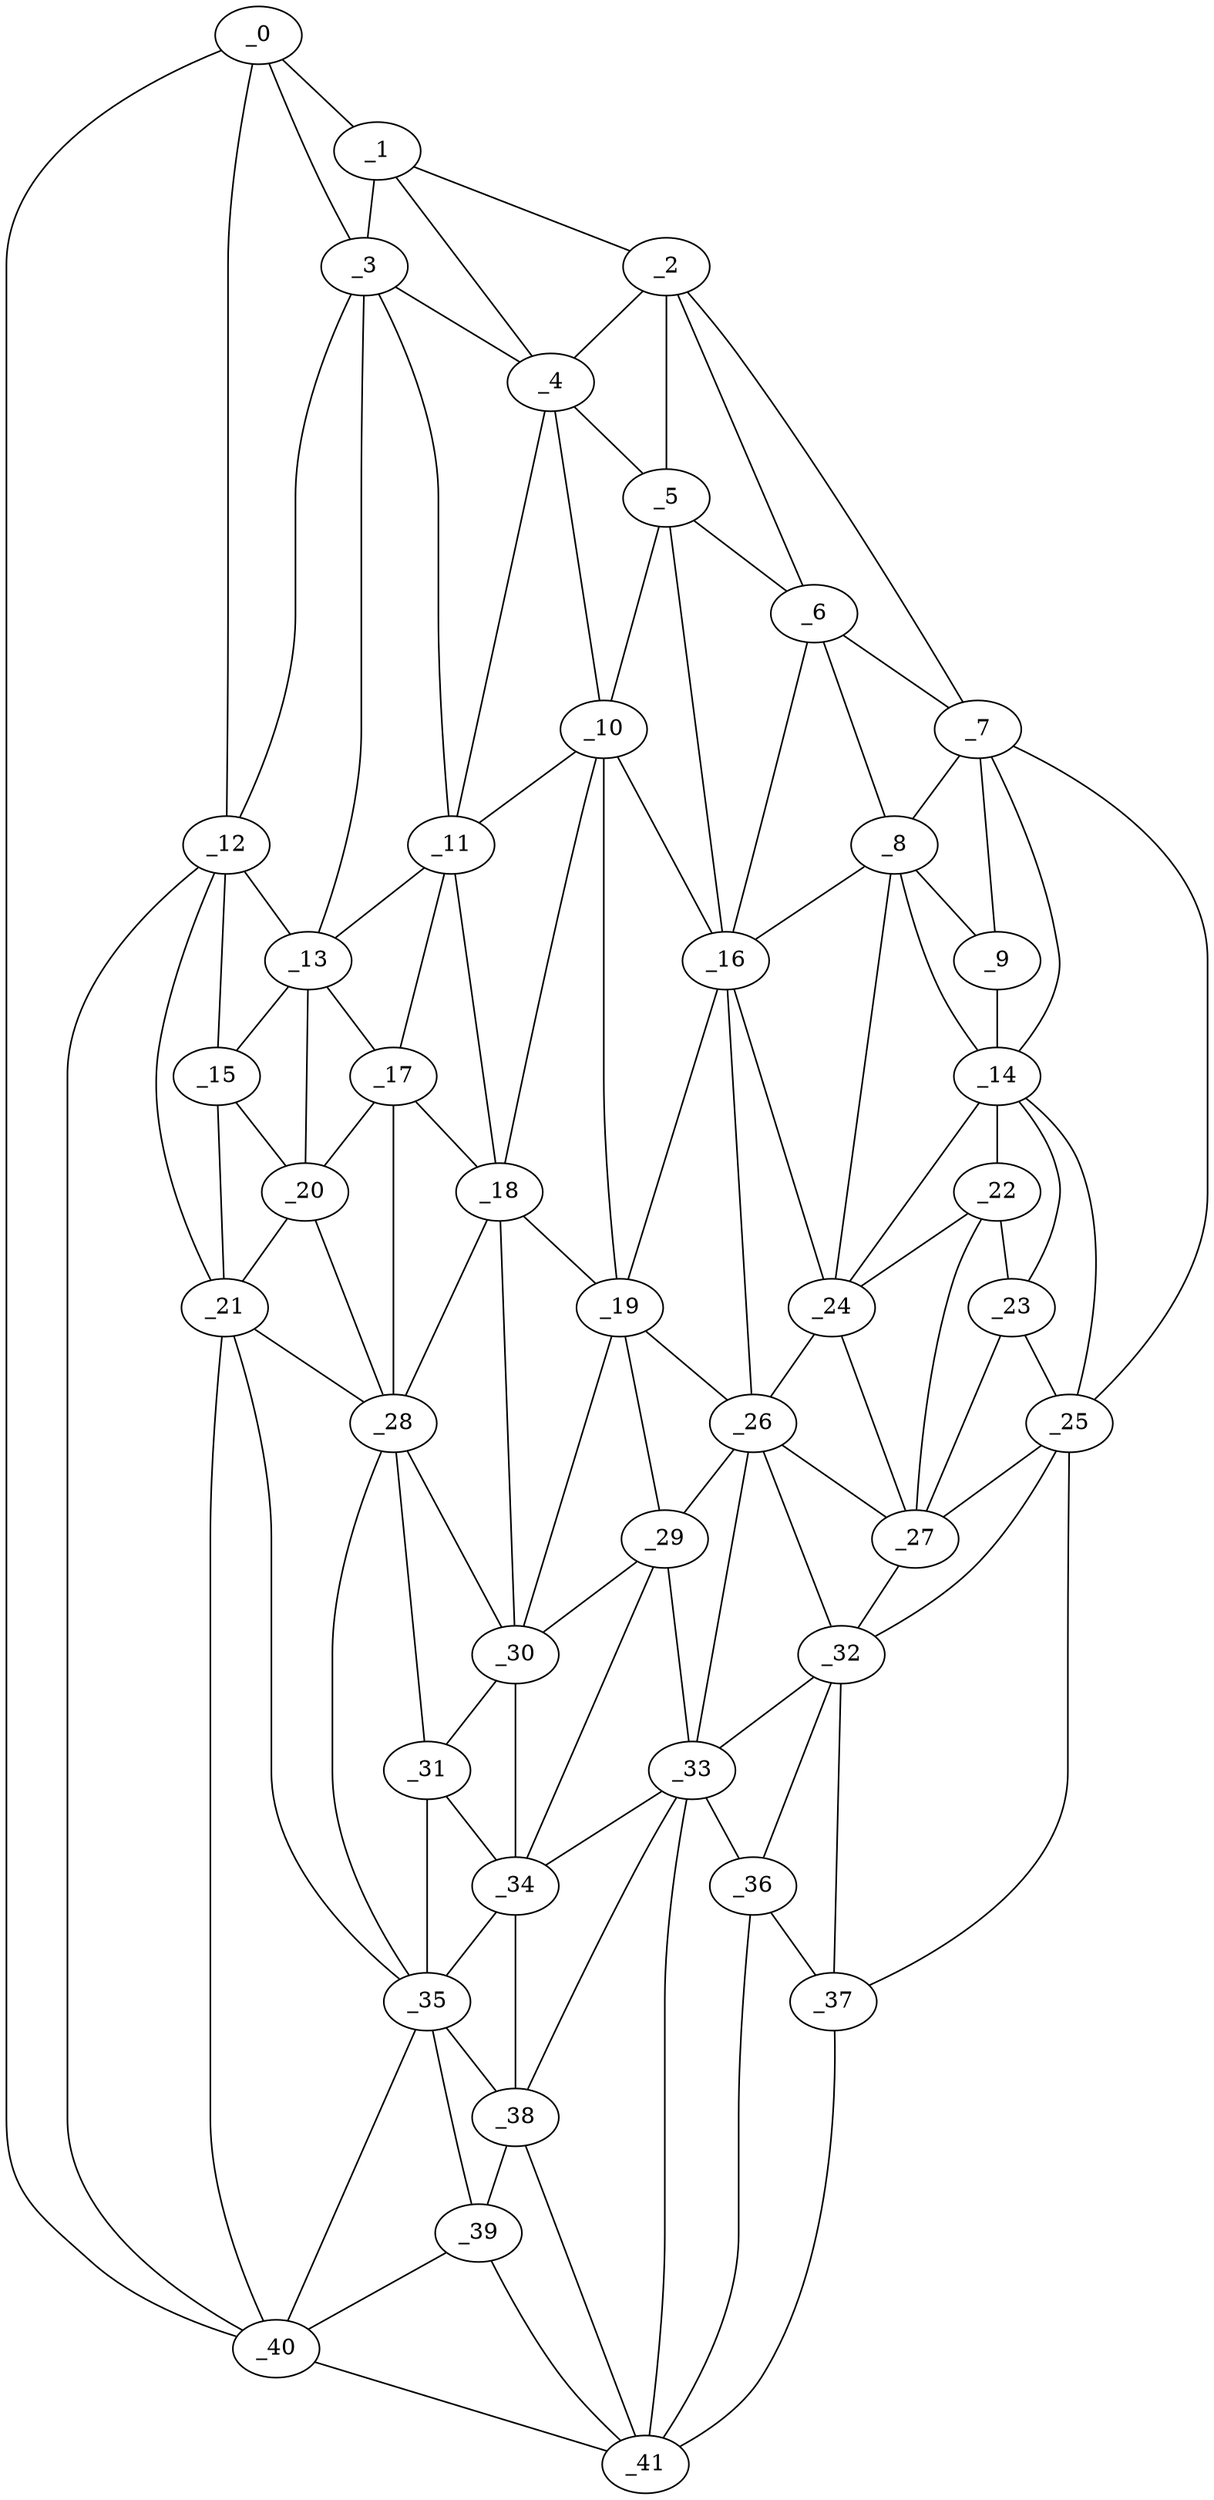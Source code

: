 graph "obj59__235.gxl" {
	_0	 [x=25,
		y=14];
	_1	 [x=26,
		y=43];
	_0 -- _1	 [valence=1];
	_3	 [x=33,
		y=36];
	_0 -- _3	 [valence=1];
	_12	 [x=52,
		y=37];
	_0 -- _12	 [valence=1];
	_40	 [x=112,
		y=15];
	_0 -- _40	 [valence=1];
	_2	 [x=29,
		y=69];
	_1 -- _2	 [valence=1];
	_1 -- _3	 [valence=2];
	_4	 [x=33,
		y=60];
	_1 -- _4	 [valence=1];
	_2 -- _4	 [valence=2];
	_5	 [x=40,
		y=74];
	_2 -- _5	 [valence=1];
	_6	 [x=41,
		y=88];
	_2 -- _6	 [valence=2];
	_7	 [x=42,
		y=110];
	_2 -- _7	 [valence=1];
	_3 -- _4	 [valence=2];
	_11	 [x=51,
		y=55];
	_3 -- _11	 [valence=2];
	_3 -- _12	 [valence=1];
	_13	 [x=53,
		y=48];
	_3 -- _13	 [valence=2];
	_4 -- _5	 [valence=2];
	_10	 [x=50,
		y=61];
	_4 -- _10	 [valence=1];
	_4 -- _11	 [valence=2];
	_5 -- _6	 [valence=2];
	_5 -- _10	 [valence=2];
	_16	 [x=56,
		y=74];
	_5 -- _16	 [valence=2];
	_6 -- _7	 [valence=1];
	_8	 [x=43,
		y=95];
	_6 -- _8	 [valence=2];
	_6 -- _16	 [valence=2];
	_7 -- _8	 [valence=2];
	_9	 [x=44,
		y=103];
	_7 -- _9	 [valence=2];
	_14	 [x=54,
		y=106];
	_7 -- _14	 [valence=2];
	_25	 [x=75,
		y=117];
	_7 -- _25	 [valence=1];
	_8 -- _9	 [valence=1];
	_8 -- _14	 [valence=2];
	_8 -- _16	 [valence=2];
	_24	 [x=73,
		y=95];
	_8 -- _24	 [valence=1];
	_9 -- _14	 [valence=2];
	_10 -- _11	 [valence=2];
	_10 -- _16	 [valence=1];
	_18	 [x=58,
		y=64];
	_10 -- _18	 [valence=1];
	_19	 [x=58,
		y=70];
	_10 -- _19	 [valence=1];
	_11 -- _13	 [valence=1];
	_17	 [x=58,
		y=51];
	_11 -- _17	 [valence=1];
	_11 -- _18	 [valence=2];
	_12 -- _13	 [valence=1];
	_15	 [x=56,
		y=40];
	_12 -- _15	 [valence=1];
	_21	 [x=63,
		y=42];
	_12 -- _21	 [valence=2];
	_12 -- _40	 [valence=2];
	_13 -- _15	 [valence=2];
	_13 -- _17	 [valence=2];
	_20	 [x=62,
		y=46];
	_13 -- _20	 [valence=2];
	_22	 [x=69,
		y=105];
	_14 -- _22	 [valence=1];
	_23	 [x=72,
		y=112];
	_14 -- _23	 [valence=2];
	_14 -- _24	 [valence=2];
	_14 -- _25	 [valence=2];
	_15 -- _20	 [valence=1];
	_15 -- _21	 [valence=2];
	_16 -- _19	 [valence=1];
	_16 -- _24	 [valence=1];
	_26	 [x=80,
		y=91];
	_16 -- _26	 [valence=2];
	_17 -- _18	 [valence=2];
	_17 -- _20	 [valence=2];
	_28	 [x=84,
		y=52];
	_17 -- _28	 [valence=2];
	_18 -- _19	 [valence=2];
	_18 -- _28	 [valence=2];
	_30	 [x=87,
		y=71];
	_18 -- _30	 [valence=1];
	_19 -- _26	 [valence=2];
	_29	 [x=86,
		y=80];
	_19 -- _29	 [valence=2];
	_19 -- _30	 [valence=2];
	_20 -- _21	 [valence=2];
	_20 -- _28	 [valence=2];
	_21 -- _28	 [valence=2];
	_35	 [x=98,
		y=45];
	_21 -- _35	 [valence=1];
	_21 -- _40	 [valence=1];
	_22 -- _23	 [valence=2];
	_22 -- _24	 [valence=2];
	_27	 [x=81,
		y=98];
	_22 -- _27	 [valence=1];
	_23 -- _25	 [valence=2];
	_23 -- _27	 [valence=2];
	_24 -- _26	 [valence=2];
	_24 -- _27	 [valence=2];
	_25 -- _27	 [valence=1];
	_32	 [x=92,
		y=100];
	_25 -- _32	 [valence=2];
	_37	 [x=104,
		y=112];
	_25 -- _37	 [valence=1];
	_26 -- _27	 [valence=2];
	_26 -- _29	 [valence=2];
	_26 -- _32	 [valence=1];
	_33	 [x=94,
		y=89];
	_26 -- _33	 [valence=2];
	_27 -- _32	 [valence=2];
	_28 -- _30	 [valence=2];
	_31	 [x=92,
		y=63];
	_28 -- _31	 [valence=1];
	_28 -- _35	 [valence=2];
	_29 -- _30	 [valence=1];
	_29 -- _33	 [valence=2];
	_34	 [x=96,
		y=67];
	_29 -- _34	 [valence=2];
	_30 -- _31	 [valence=2];
	_30 -- _34	 [valence=2];
	_31 -- _34	 [valence=1];
	_31 -- _35	 [valence=2];
	_32 -- _33	 [valence=1];
	_36	 [x=102,
		y=99];
	_32 -- _36	 [valence=2];
	_32 -- _37	 [valence=2];
	_33 -- _34	 [valence=2];
	_33 -- _36	 [valence=2];
	_38	 [x=109,
		y=68];
	_33 -- _38	 [valence=1];
	_41	 [x=112,
		y=88];
	_33 -- _41	 [valence=1];
	_34 -- _35	 [valence=1];
	_34 -- _38	 [valence=2];
	_35 -- _38	 [valence=1];
	_39	 [x=111,
		y=34];
	_35 -- _39	 [valence=2];
	_35 -- _40	 [valence=2];
	_36 -- _37	 [valence=2];
	_36 -- _41	 [valence=2];
	_37 -- _41	 [valence=1];
	_38 -- _39	 [valence=1];
	_38 -- _41	 [valence=2];
	_39 -- _40	 [valence=1];
	_39 -- _41	 [valence=2];
	_40 -- _41	 [valence=1];
}
